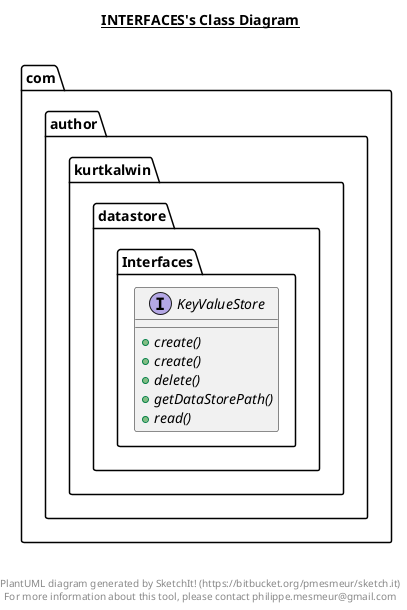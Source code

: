 @startuml

title __INTERFACES's Class Diagram__\n

  namespace com.author.kurtkalwin.datastore {
    namespace Interfaces {
      interface com.author.kurtkalwin.datastore.Interfaces.KeyValueStore {
          {abstract} + create()
          {abstract} + create()
          {abstract} + delete()
          {abstract} + getDataStorePath()
          {abstract} + read()
      }
    }
  }
  



right footer


PlantUML diagram generated by SketchIt! (https://bitbucket.org/pmesmeur/sketch.it)
For more information about this tool, please contact philippe.mesmeur@gmail.com
endfooter

@enduml
